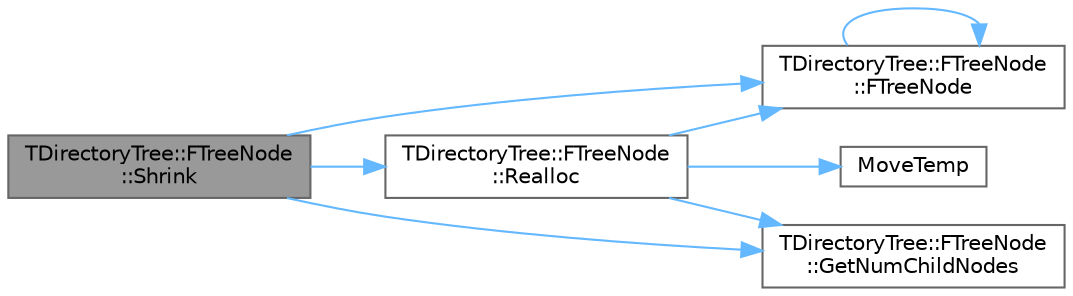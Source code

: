 digraph "TDirectoryTree::FTreeNode::Shrink"
{
 // INTERACTIVE_SVG=YES
 // LATEX_PDF_SIZE
  bgcolor="transparent";
  edge [fontname=Helvetica,fontsize=10,labelfontname=Helvetica,labelfontsize=10];
  node [fontname=Helvetica,fontsize=10,shape=box,height=0.2,width=0.4];
  rankdir="LR";
  Node1 [id="Node000001",label="TDirectoryTree::FTreeNode\l::Shrink",height=0.2,width=0.4,color="gray40", fillcolor="grey60", style="filled", fontcolor="black",tooltip="Reduce memory used in buffers."];
  Node1 -> Node2 [id="edge1_Node000001_Node000002",color="steelblue1",style="solid",tooltip=" "];
  Node2 [id="Node000002",label="TDirectoryTree::FTreeNode\l::FTreeNode",height=0.2,width=0.4,color="grey40", fillcolor="white", style="filled",URL="$d0/d19/structTDirectoryTree_1_1FTreeNode.html#a66c81a56788c4727614eb395cf98da0f",tooltip=" "];
  Node2 -> Node2 [id="edge2_Node000002_Node000002",color="steelblue1",style="solid",tooltip=" "];
  Node1 -> Node3 [id="edge3_Node000001_Node000003",color="steelblue1",style="solid",tooltip=" "];
  Node3 [id="Node000003",label="TDirectoryTree::FTreeNode\l::GetNumChildNodes",height=0.2,width=0.4,color="grey40", fillcolor="white", style="filled",URL="$d0/d19/structTDirectoryTree_1_1FTreeNode.html#acdee77930e99f5bda99afa5b76b994f5",tooltip=" "];
  Node1 -> Node4 [id="edge4_Node000001_Node000004",color="steelblue1",style="solid",tooltip=" "];
  Node4 [id="Node000004",label="TDirectoryTree::FTreeNode\l::Realloc",height=0.2,width=0.4,color="grey40", fillcolor="white", style="filled",URL="$d0/d19/structTDirectoryTree_1_1FTreeNode.html#a4defe6a022c25a091ca9161db6b54dc5",tooltip="Reallocate the NumChildNodes arrays to match the given new capacity."];
  Node4 -> Node2 [id="edge5_Node000004_Node000002",color="steelblue1",style="solid",tooltip=" "];
  Node4 -> Node3 [id="edge6_Node000004_Node000003",color="steelblue1",style="solid",tooltip=" "];
  Node4 -> Node5 [id="edge7_Node000004_Node000005",color="steelblue1",style="solid",tooltip=" "];
  Node5 [id="Node000005",label="MoveTemp",height=0.2,width=0.4,color="grey40", fillcolor="white", style="filled",URL="$d4/d24/UnrealTemplate_8h.html#ad5e6c049aeb9c9115fec514ba581dbb6",tooltip="MoveTemp will cast a reference to an rvalue reference."];
}

